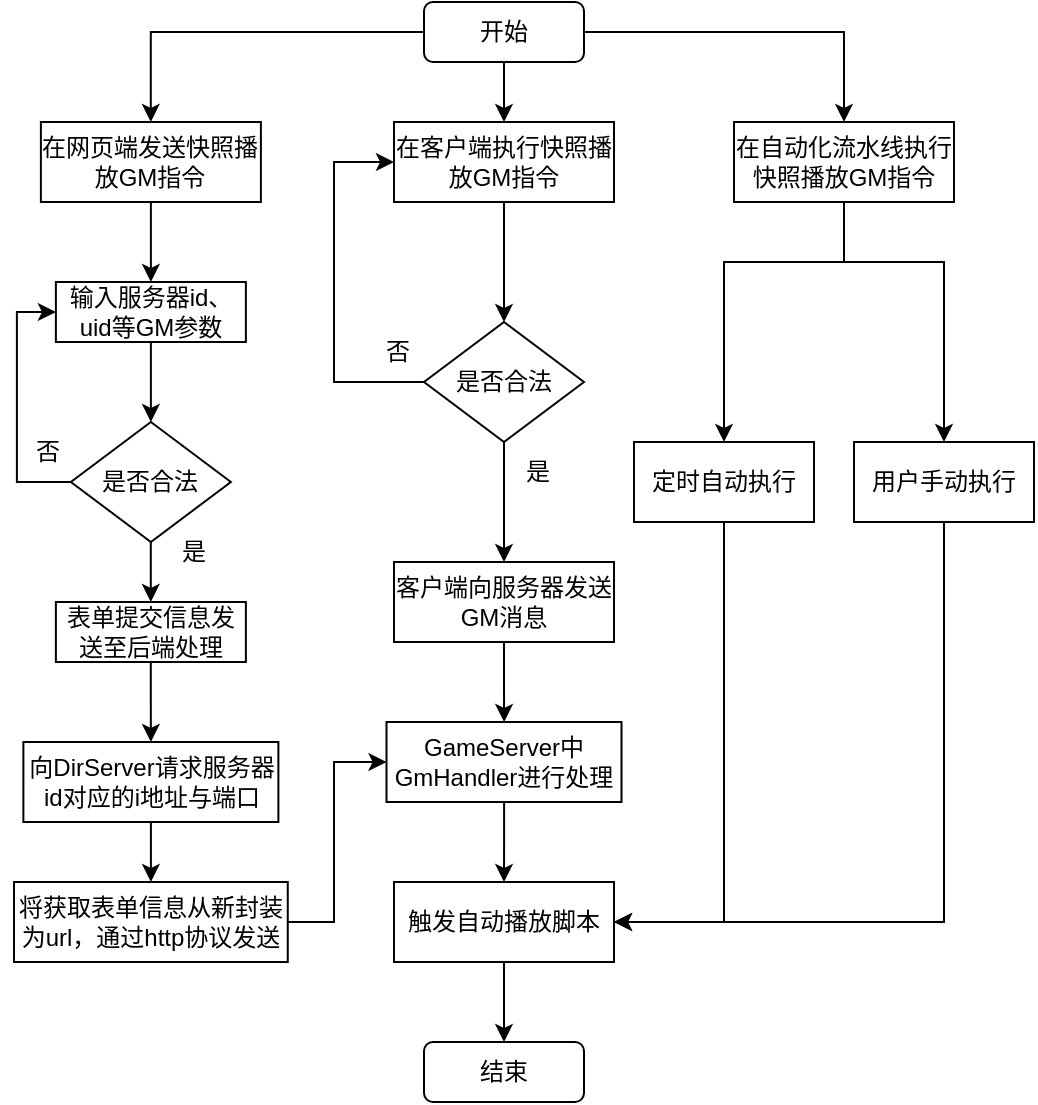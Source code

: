 <mxfile version="20.8.20" type="github">
  <diagram name="第 1 页" id="xmbw7qQmN4ud8pM5Gb9d">
    <mxGraphModel dx="989" dy="549" grid="1" gridSize="10" guides="1" tooltips="1" connect="1" arrows="1" fold="1" page="1" pageScale="1" pageWidth="827" pageHeight="1169" math="0" shadow="0">
      <root>
        <mxCell id="0" />
        <mxCell id="1" parent="0" />
        <mxCell id="zITz0jIqfDhIaU5DNYhB-19" style="edgeStyle=orthogonalEdgeStyle;rounded=0;orthogonalLoop=1;jettySize=auto;html=1;entryX=0.5;entryY=0;entryDx=0;entryDy=0;" parent="1" source="zITz0jIqfDhIaU5DNYhB-1" target="zITz0jIqfDhIaU5DNYhB-3" edge="1">
          <mxGeometry relative="1" as="geometry" />
        </mxCell>
        <mxCell id="zITz0jIqfDhIaU5DNYhB-20" style="edgeStyle=orthogonalEdgeStyle;rounded=0;orthogonalLoop=1;jettySize=auto;html=1;" parent="1" source="zITz0jIqfDhIaU5DNYhB-1" target="zITz0jIqfDhIaU5DNYhB-2" edge="1">
          <mxGeometry relative="1" as="geometry" />
        </mxCell>
        <mxCell id="zITz0jIqfDhIaU5DNYhB-21" style="edgeStyle=orthogonalEdgeStyle;rounded=0;orthogonalLoop=1;jettySize=auto;html=1;" parent="1" source="zITz0jIqfDhIaU5DNYhB-1" target="zITz0jIqfDhIaU5DNYhB-4" edge="1">
          <mxGeometry relative="1" as="geometry" />
        </mxCell>
        <mxCell id="zITz0jIqfDhIaU5DNYhB-1" value="开始" style="rounded=1;whiteSpace=wrap;html=1;fontSize=12;glass=0;strokeWidth=1;shadow=0;" parent="1" vertex="1">
          <mxGeometry x="325" y="30" width="80" height="30" as="geometry" />
        </mxCell>
        <mxCell id="zITz0jIqfDhIaU5DNYhB-27" style="edgeStyle=orthogonalEdgeStyle;rounded=0;orthogonalLoop=1;jettySize=auto;html=1;entryX=0.5;entryY=0;entryDx=0;entryDy=0;" parent="1" source="zITz0jIqfDhIaU5DNYhB-2" target="zITz0jIqfDhIaU5DNYhB-5" edge="1">
          <mxGeometry relative="1" as="geometry" />
        </mxCell>
        <mxCell id="zITz0jIqfDhIaU5DNYhB-2" value="在网页端发送快照播放GM指令" style="rounded=0;whiteSpace=wrap;html=1;" parent="1" vertex="1">
          <mxGeometry x="133.44" y="90" width="110" height="40" as="geometry" />
        </mxCell>
        <mxCell id="zITz0jIqfDhIaU5DNYhB-24" style="edgeStyle=orthogonalEdgeStyle;rounded=0;orthogonalLoop=1;jettySize=auto;html=1;" parent="1" source="zITz0jIqfDhIaU5DNYhB-3" target="zITz0jIqfDhIaU5DNYhB-14" edge="1">
          <mxGeometry relative="1" as="geometry" />
        </mxCell>
        <mxCell id="zITz0jIqfDhIaU5DNYhB-3" value="在客户端执行快照播放GM指令" style="rounded=0;whiteSpace=wrap;html=1;" parent="1" vertex="1">
          <mxGeometry x="310" y="90" width="110" height="40" as="geometry" />
        </mxCell>
        <mxCell id="zITz0jIqfDhIaU5DNYhB-22" style="edgeStyle=orthogonalEdgeStyle;rounded=0;orthogonalLoop=1;jettySize=auto;html=1;exitX=0.5;exitY=1;exitDx=0;exitDy=0;" parent="1" source="zITz0jIqfDhIaU5DNYhB-4" target="zITz0jIqfDhIaU5DNYhB-15" edge="1">
          <mxGeometry relative="1" as="geometry">
            <Array as="points">
              <mxPoint x="535" y="160" />
              <mxPoint x="475" y="160" />
            </Array>
          </mxGeometry>
        </mxCell>
        <mxCell id="zITz0jIqfDhIaU5DNYhB-23" style="edgeStyle=orthogonalEdgeStyle;rounded=0;orthogonalLoop=1;jettySize=auto;html=1;entryX=0.5;entryY=0;entryDx=0;entryDy=0;exitX=0.5;exitY=1;exitDx=0;exitDy=0;" parent="1" source="zITz0jIqfDhIaU5DNYhB-4" target="zITz0jIqfDhIaU5DNYhB-16" edge="1">
          <mxGeometry relative="1" as="geometry">
            <Array as="points">
              <mxPoint x="535" y="160" />
              <mxPoint x="585" y="160" />
            </Array>
          </mxGeometry>
        </mxCell>
        <mxCell id="zITz0jIqfDhIaU5DNYhB-4" value="在自动化流水线执行快照播放GM指令" style="rounded=0;whiteSpace=wrap;html=1;" parent="1" vertex="1">
          <mxGeometry x="480" y="90" width="110" height="40" as="geometry" />
        </mxCell>
        <mxCell id="zITz0jIqfDhIaU5DNYhB-28" style="edgeStyle=orthogonalEdgeStyle;rounded=0;orthogonalLoop=1;jettySize=auto;html=1;" parent="1" source="zITz0jIqfDhIaU5DNYhB-5" target="zITz0jIqfDhIaU5DNYhB-6" edge="1">
          <mxGeometry relative="1" as="geometry" />
        </mxCell>
        <mxCell id="zITz0jIqfDhIaU5DNYhB-5" value="输入服务器id、uid等GM参数" style="rounded=0;whiteSpace=wrap;html=1;" parent="1" vertex="1">
          <mxGeometry x="140.94" y="170" width="95" height="30" as="geometry" />
        </mxCell>
        <mxCell id="zITz0jIqfDhIaU5DNYhB-29" style="edgeStyle=orthogonalEdgeStyle;rounded=0;orthogonalLoop=1;jettySize=auto;html=1;" parent="1" source="zITz0jIqfDhIaU5DNYhB-6" target="zITz0jIqfDhIaU5DNYhB-8" edge="1">
          <mxGeometry relative="1" as="geometry" />
        </mxCell>
        <mxCell id="zITz0jIqfDhIaU5DNYhB-30" style="edgeStyle=orthogonalEdgeStyle;rounded=0;orthogonalLoop=1;jettySize=auto;html=1;entryX=0;entryY=0.5;entryDx=0;entryDy=0;" parent="1" source="zITz0jIqfDhIaU5DNYhB-6" target="zITz0jIqfDhIaU5DNYhB-5" edge="1">
          <mxGeometry relative="1" as="geometry">
            <Array as="points">
              <mxPoint x="121.44" y="270" />
              <mxPoint x="121.44" y="185" />
            </Array>
          </mxGeometry>
        </mxCell>
        <mxCell id="zITz0jIqfDhIaU5DNYhB-6" value="是否合法" style="rhombus;whiteSpace=wrap;html=1;" parent="1" vertex="1">
          <mxGeometry x="148.44" y="240" width="80" height="60" as="geometry" />
        </mxCell>
        <mxCell id="zITz0jIqfDhIaU5DNYhB-31" style="edgeStyle=orthogonalEdgeStyle;rounded=0;orthogonalLoop=1;jettySize=auto;html=1;" parent="1" source="zITz0jIqfDhIaU5DNYhB-8" target="zITz0jIqfDhIaU5DNYhB-9" edge="1">
          <mxGeometry relative="1" as="geometry" />
        </mxCell>
        <mxCell id="zITz0jIqfDhIaU5DNYhB-8" value="表单提交信息发送至后端处理" style="rounded=0;whiteSpace=wrap;html=1;" parent="1" vertex="1">
          <mxGeometry x="140.94" y="330" width="95" height="30" as="geometry" />
        </mxCell>
        <mxCell id="zITz0jIqfDhIaU5DNYhB-32" style="edgeStyle=orthogonalEdgeStyle;rounded=0;orthogonalLoop=1;jettySize=auto;html=1;" parent="1" source="zITz0jIqfDhIaU5DNYhB-9" target="zITz0jIqfDhIaU5DNYhB-10" edge="1">
          <mxGeometry relative="1" as="geometry" />
        </mxCell>
        <mxCell id="zITz0jIqfDhIaU5DNYhB-9" value="向DirServer请求服务器id对应的i地址与端口" style="rounded=0;whiteSpace=wrap;html=1;" parent="1" vertex="1">
          <mxGeometry x="124.69" y="400" width="127.5" height="40" as="geometry" />
        </mxCell>
        <mxCell id="zITz0jIqfDhIaU5DNYhB-33" style="edgeStyle=orthogonalEdgeStyle;rounded=0;orthogonalLoop=1;jettySize=auto;html=1;" parent="1" source="zITz0jIqfDhIaU5DNYhB-10" target="zITz0jIqfDhIaU5DNYhB-12" edge="1">
          <mxGeometry relative="1" as="geometry">
            <Array as="points">
              <mxPoint x="280" y="490" />
              <mxPoint x="280" y="410" />
            </Array>
          </mxGeometry>
        </mxCell>
        <mxCell id="zITz0jIqfDhIaU5DNYhB-10" value="将获取表单信息从新封装为url，通过http协议发送" style="rounded=0;whiteSpace=wrap;html=1;" parent="1" vertex="1">
          <mxGeometry x="120" y="470" width="136.88" height="40" as="geometry" />
        </mxCell>
        <mxCell id="zITz0jIqfDhIaU5DNYhB-34" style="edgeStyle=orthogonalEdgeStyle;rounded=0;orthogonalLoop=1;jettySize=auto;html=1;entryX=0.5;entryY=0;entryDx=0;entryDy=0;" parent="1" source="zITz0jIqfDhIaU5DNYhB-12" target="zITz0jIqfDhIaU5DNYhB-17" edge="1">
          <mxGeometry relative="1" as="geometry" />
        </mxCell>
        <mxCell id="zITz0jIqfDhIaU5DNYhB-12" value="GameServer中GmHandler进行处理" style="rounded=0;whiteSpace=wrap;html=1;" parent="1" vertex="1">
          <mxGeometry x="306.25" y="390" width="117.5" height="40" as="geometry" />
        </mxCell>
        <mxCell id="zITz0jIqfDhIaU5DNYhB-36" style="edgeStyle=orthogonalEdgeStyle;rounded=0;orthogonalLoop=1;jettySize=auto;html=1;exitX=0.5;exitY=1;exitDx=0;exitDy=0;" parent="1" source="zITz0jIqfDhIaU5DNYhB-13" target="zITz0jIqfDhIaU5DNYhB-12" edge="1">
          <mxGeometry relative="1" as="geometry" />
        </mxCell>
        <mxCell id="zITz0jIqfDhIaU5DNYhB-13" value="客户端向服务器发送GM消息" style="rounded=0;whiteSpace=wrap;html=1;" parent="1" vertex="1">
          <mxGeometry x="310" y="310" width="110" height="40" as="geometry" />
        </mxCell>
        <mxCell id="zITz0jIqfDhIaU5DNYhB-25" style="edgeStyle=orthogonalEdgeStyle;rounded=0;orthogonalLoop=1;jettySize=auto;html=1;entryX=0;entryY=0.5;entryDx=0;entryDy=0;" parent="1" source="zITz0jIqfDhIaU5DNYhB-14" target="zITz0jIqfDhIaU5DNYhB-3" edge="1">
          <mxGeometry relative="1" as="geometry">
            <Array as="points">
              <mxPoint x="280" y="220" />
              <mxPoint x="280" y="110" />
            </Array>
          </mxGeometry>
        </mxCell>
        <mxCell id="zITz0jIqfDhIaU5DNYhB-26" style="edgeStyle=orthogonalEdgeStyle;rounded=0;orthogonalLoop=1;jettySize=auto;html=1;entryX=0.5;entryY=0;entryDx=0;entryDy=0;" parent="1" source="zITz0jIqfDhIaU5DNYhB-14" target="zITz0jIqfDhIaU5DNYhB-13" edge="1">
          <mxGeometry relative="1" as="geometry" />
        </mxCell>
        <mxCell id="zITz0jIqfDhIaU5DNYhB-14" value="是否合法" style="rhombus;whiteSpace=wrap;html=1;" parent="1" vertex="1">
          <mxGeometry x="325" y="190" width="80" height="60" as="geometry" />
        </mxCell>
        <mxCell id="zITz0jIqfDhIaU5DNYhB-37" style="edgeStyle=orthogonalEdgeStyle;rounded=0;orthogonalLoop=1;jettySize=auto;html=1;entryX=1;entryY=0.5;entryDx=0;entryDy=0;exitX=0.5;exitY=1;exitDx=0;exitDy=0;" parent="1" source="zITz0jIqfDhIaU5DNYhB-15" target="zITz0jIqfDhIaU5DNYhB-17" edge="1">
          <mxGeometry relative="1" as="geometry">
            <Array as="points">
              <mxPoint x="475" y="490" />
            </Array>
          </mxGeometry>
        </mxCell>
        <mxCell id="zITz0jIqfDhIaU5DNYhB-15" value="定时自动执行" style="rounded=0;whiteSpace=wrap;html=1;" parent="1" vertex="1">
          <mxGeometry x="430" y="250" width="90" height="40" as="geometry" />
        </mxCell>
        <mxCell id="zITz0jIqfDhIaU5DNYhB-38" style="edgeStyle=orthogonalEdgeStyle;rounded=0;orthogonalLoop=1;jettySize=auto;html=1;entryX=1;entryY=0.5;entryDx=0;entryDy=0;exitX=0.5;exitY=1;exitDx=0;exitDy=0;" parent="1" source="zITz0jIqfDhIaU5DNYhB-16" target="zITz0jIqfDhIaU5DNYhB-17" edge="1">
          <mxGeometry relative="1" as="geometry">
            <Array as="points">
              <mxPoint x="585" y="490" />
            </Array>
          </mxGeometry>
        </mxCell>
        <mxCell id="zITz0jIqfDhIaU5DNYhB-16" value="用户手动执行" style="rounded=0;whiteSpace=wrap;html=1;" parent="1" vertex="1">
          <mxGeometry x="540" y="250" width="90" height="40" as="geometry" />
        </mxCell>
        <mxCell id="zITz0jIqfDhIaU5DNYhB-35" style="edgeStyle=orthogonalEdgeStyle;rounded=0;orthogonalLoop=1;jettySize=auto;html=1;entryX=0.5;entryY=0;entryDx=0;entryDy=0;" parent="1" source="zITz0jIqfDhIaU5DNYhB-17" target="zITz0jIqfDhIaU5DNYhB-18" edge="1">
          <mxGeometry relative="1" as="geometry" />
        </mxCell>
        <mxCell id="zITz0jIqfDhIaU5DNYhB-17" value="触发自动播放脚本" style="rounded=0;whiteSpace=wrap;html=1;" parent="1" vertex="1">
          <mxGeometry x="310" y="470" width="110" height="40" as="geometry" />
        </mxCell>
        <mxCell id="zITz0jIqfDhIaU5DNYhB-18" value="结束" style="rounded=1;whiteSpace=wrap;html=1;fontSize=12;glass=0;strokeWidth=1;shadow=0;" parent="1" vertex="1">
          <mxGeometry x="325" y="550" width="80" height="30" as="geometry" />
        </mxCell>
        <mxCell id="zITz0jIqfDhIaU5DNYhB-39" value="是" style="text;strokeColor=none;fillColor=none;align=left;verticalAlign=middle;spacingLeft=4;spacingRight=4;overflow=hidden;points=[[0,0.5],[1,0.5]];portConstraint=eastwest;rotatable=0;whiteSpace=wrap;html=1;" parent="1" vertex="1">
          <mxGeometry x="198.44" y="290" width="80" height="30" as="geometry" />
        </mxCell>
        <mxCell id="zITz0jIqfDhIaU5DNYhB-40" value="是" style="text;strokeColor=none;fillColor=none;align=left;verticalAlign=middle;spacingLeft=4;spacingRight=4;overflow=hidden;points=[[0,0.5],[1,0.5]];portConstraint=eastwest;rotatable=0;whiteSpace=wrap;html=1;" parent="1" vertex="1">
          <mxGeometry x="370" y="250" width="80" height="30" as="geometry" />
        </mxCell>
        <mxCell id="zITz0jIqfDhIaU5DNYhB-41" value="否" style="text;strokeColor=none;fillColor=none;align=left;verticalAlign=middle;spacingLeft=4;spacingRight=4;overflow=hidden;points=[[0,0.5],[1,0.5]];portConstraint=eastwest;rotatable=0;whiteSpace=wrap;html=1;" parent="1" vertex="1">
          <mxGeometry x="124.69" y="240" width="80" height="30" as="geometry" />
        </mxCell>
        <mxCell id="zITz0jIqfDhIaU5DNYhB-42" value="否" style="text;strokeColor=none;fillColor=none;align=left;verticalAlign=middle;spacingLeft=4;spacingRight=4;overflow=hidden;points=[[0,0.5],[1,0.5]];portConstraint=eastwest;rotatable=0;whiteSpace=wrap;html=1;" parent="1" vertex="1">
          <mxGeometry x="300" y="190" width="80" height="30" as="geometry" />
        </mxCell>
      </root>
    </mxGraphModel>
  </diagram>
</mxfile>
